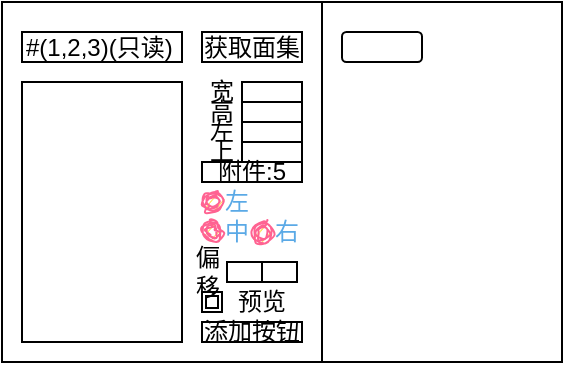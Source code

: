 <mxfile version="14.1.8" type="device"><diagram id="cyrynP5v9CEY7PiWO-xb" name="第 1 页"><mxGraphModel dx="434" dy="322" grid="1" gridSize="10" guides="1" tooltips="1" connect="1" arrows="1" fold="1" page="1" pageScale="1" pageWidth="827" pageHeight="1169" math="0" shadow="0"><root><mxCell id="0"/><mxCell id="1" parent="0"/><mxCell id="FiTkYJMsbiqY5e01TOEp-2" value="" style="rounded=0;whiteSpace=wrap;html=1;" vertex="1" parent="1"><mxGeometry x="80" y="80" width="160" height="180" as="geometry"/></mxCell><mxCell id="FiTkYJMsbiqY5e01TOEp-3" value="获取面集" style="rounded=0;whiteSpace=wrap;html=1;" vertex="1" parent="1"><mxGeometry x="180" y="95" width="50" height="15" as="geometry"/></mxCell><mxCell id="FiTkYJMsbiqY5e01TOEp-4" value="#(1,2,3)(只读)" style="rounded=0;whiteSpace=wrap;html=1;shadow=0;glass=0;labelBackgroundColor=none;sketch=0;align=left;" vertex="1" parent="1"><mxGeometry x="90" y="95" width="80" height="15" as="geometry"/></mxCell><mxCell id="FiTkYJMsbiqY5e01TOEp-6" value="" style="rounded=0;whiteSpace=wrap;html=1;sketch=0;" vertex="1" parent="1"><mxGeometry x="90" y="120" width="80" height="130" as="geometry"/></mxCell><mxCell id="FiTkYJMsbiqY5e01TOEp-7" value="" style="rounded=0;whiteSpace=wrap;html=1;sketch=0;" vertex="1" parent="1"><mxGeometry x="200" y="120" width="30" height="10" as="geometry"/></mxCell><mxCell id="FiTkYJMsbiqY5e01TOEp-8" value="宽" style="text;html=1;strokeColor=none;fillColor=none;align=center;verticalAlign=middle;whiteSpace=wrap;rounded=0;sketch=0;" vertex="1" parent="1"><mxGeometry x="180" y="120" width="20" height="10" as="geometry"/></mxCell><mxCell id="FiTkYJMsbiqY5e01TOEp-9" value="" style="rounded=0;whiteSpace=wrap;html=1;sketch=0;" vertex="1" parent="1"><mxGeometry x="200" y="130" width="30" height="10" as="geometry"/></mxCell><mxCell id="FiTkYJMsbiqY5e01TOEp-10" value="高" style="text;html=1;strokeColor=none;fillColor=none;align=center;verticalAlign=middle;whiteSpace=wrap;rounded=0;sketch=0;" vertex="1" parent="1"><mxGeometry x="180" y="130" width="20" height="10" as="geometry"/></mxCell><mxCell id="FiTkYJMsbiqY5e01TOEp-11" value="" style="rounded=0;whiteSpace=wrap;html=1;sketch=0;" vertex="1" parent="1"><mxGeometry x="200" y="140" width="30" height="10" as="geometry"/></mxCell><mxCell id="FiTkYJMsbiqY5e01TOEp-12" value="左" style="text;html=1;strokeColor=none;fillColor=none;align=center;verticalAlign=middle;whiteSpace=wrap;rounded=0;sketch=0;" vertex="1" parent="1"><mxGeometry x="180" y="140" width="20" height="10" as="geometry"/></mxCell><mxCell id="FiTkYJMsbiqY5e01TOEp-13" value="" style="rounded=0;whiteSpace=wrap;html=1;sketch=0;" vertex="1" parent="1"><mxGeometry x="200" y="150" width="30" height="10" as="geometry"/></mxCell><mxCell id="FiTkYJMsbiqY5e01TOEp-14" value="上" style="text;html=1;strokeColor=none;fillColor=none;align=center;verticalAlign=middle;whiteSpace=wrap;rounded=0;sketch=0;" vertex="1" parent="1"><mxGeometry x="180" y="150" width="20" height="10" as="geometry"/></mxCell><mxCell id="FiTkYJMsbiqY5e01TOEp-16" value="添加按钮" style="rounded=0;whiteSpace=wrap;html=1;sketch=0;" vertex="1" parent="1"><mxGeometry x="180" y="240" width="50" height="10" as="geometry"/></mxCell><mxCell id="FiTkYJMsbiqY5e01TOEp-17" value="" style="shape=ext;double=1;rounded=0;whiteSpace=wrap;html=1;shadow=0;glass=0;labelBackgroundColor=none;align=left;sketch=0;" vertex="1" parent="1"><mxGeometry x="180" y="225" width="10" height="10" as="geometry"/></mxCell><mxCell id="FiTkYJMsbiqY5e01TOEp-18" value="预览" style="text;html=1;strokeColor=none;fillColor=none;align=center;verticalAlign=middle;whiteSpace=wrap;rounded=0;shadow=0;glass=0;labelBackgroundColor=none;sketch=1;" vertex="1" parent="1"><mxGeometry x="190" y="220" width="40" height="20" as="geometry"/></mxCell><mxCell id="FiTkYJMsbiqY5e01TOEp-19" value="" style="rounded=0;whiteSpace=wrap;html=1;sketch=0;" vertex="1" parent="1"><mxGeometry x="240" y="80" width="120" height="180" as="geometry"/></mxCell><mxCell id="FiTkYJMsbiqY5e01TOEp-20" value="" style="rounded=1;whiteSpace=wrap;html=1;sketch=0;" vertex="1" parent="1"><mxGeometry x="250" y="95" width="40" height="15" as="geometry"/></mxCell><mxCell id="FiTkYJMsbiqY5e01TOEp-23" value="" style="ellipse;shape=doubleEllipse;whiteSpace=wrap;html=1;aspect=fixed;rounded=0;shadow=0;glass=0;labelBackgroundColor=none;sketch=1;align=left;strokeColor=#FF6392;fillColor=#FFE45E;fontColor=#5AA9E6;" vertex="1" parent="1"><mxGeometry x="180" y="175" width="10" height="10" as="geometry"/></mxCell><mxCell id="FiTkYJMsbiqY5e01TOEp-24" value="左" style="text;html=1;strokeColor=none;fillColor=none;align=center;verticalAlign=middle;whiteSpace=wrap;rounded=0;shadow=0;glass=0;labelBackgroundColor=none;sketch=1;fontColor=#5AA9E6;" vertex="1" parent="1"><mxGeometry x="190" y="170" width="15" height="20" as="geometry"/></mxCell><mxCell id="FiTkYJMsbiqY5e01TOEp-25" value="" style="ellipse;shape=doubleEllipse;whiteSpace=wrap;html=1;aspect=fixed;rounded=0;shadow=0;glass=0;labelBackgroundColor=none;sketch=1;align=left;strokeColor=#FF6392;fillColor=#FFE45E;fontColor=#5AA9E6;" vertex="1" parent="1"><mxGeometry x="180" y="190" width="10" height="10" as="geometry"/></mxCell><mxCell id="FiTkYJMsbiqY5e01TOEp-26" value="中" style="text;html=1;strokeColor=none;fillColor=none;align=center;verticalAlign=middle;whiteSpace=wrap;rounded=0;shadow=0;glass=0;labelBackgroundColor=none;sketch=1;fontColor=#5AA9E6;" vertex="1" parent="1"><mxGeometry x="190" y="185" width="15" height="20" as="geometry"/></mxCell><mxCell id="FiTkYJMsbiqY5e01TOEp-27" value="右" style="text;html=1;strokeColor=none;fillColor=none;align=center;verticalAlign=middle;whiteSpace=wrap;rounded=0;shadow=0;glass=0;labelBackgroundColor=none;sketch=1;fontColor=#5AA9E6;" vertex="1" parent="1"><mxGeometry x="215" y="185" width="15" height="20" as="geometry"/></mxCell><mxCell id="FiTkYJMsbiqY5e01TOEp-28" value="" style="ellipse;shape=doubleEllipse;whiteSpace=wrap;html=1;aspect=fixed;rounded=0;shadow=0;glass=0;labelBackgroundColor=none;sketch=1;align=left;strokeColor=#FF6392;fillColor=#FFE45E;fontColor=#5AA9E6;" vertex="1" parent="1"><mxGeometry x="205" y="190" width="10" height="10" as="geometry"/></mxCell><mxCell id="FiTkYJMsbiqY5e01TOEp-29" value="偏移" style="text;html=1;strokeColor=none;fillColor=none;align=center;verticalAlign=middle;whiteSpace=wrap;rounded=0;sketch=0;" vertex="1" parent="1"><mxGeometry x="172.5" y="210" width="20" height="10" as="geometry"/></mxCell><mxCell id="FiTkYJMsbiqY5e01TOEp-30" value="" style="rounded=0;whiteSpace=wrap;html=1;sketch=0;" vertex="1" parent="1"><mxGeometry x="192.5" y="210" width="17.5" height="10" as="geometry"/></mxCell><mxCell id="FiTkYJMsbiqY5e01TOEp-31" value="" style="rounded=0;whiteSpace=wrap;html=1;sketch=0;" vertex="1" parent="1"><mxGeometry x="210" y="210" width="17.5" height="10" as="geometry"/></mxCell><mxCell id="FiTkYJMsbiqY5e01TOEp-33" value="附件:5" style="rounded=0;whiteSpace=wrap;html=1;sketch=0;" vertex="1" parent="1"><mxGeometry x="180" y="160" width="50" height="10" as="geometry"/></mxCell></root></mxGraphModel></diagram></mxfile>